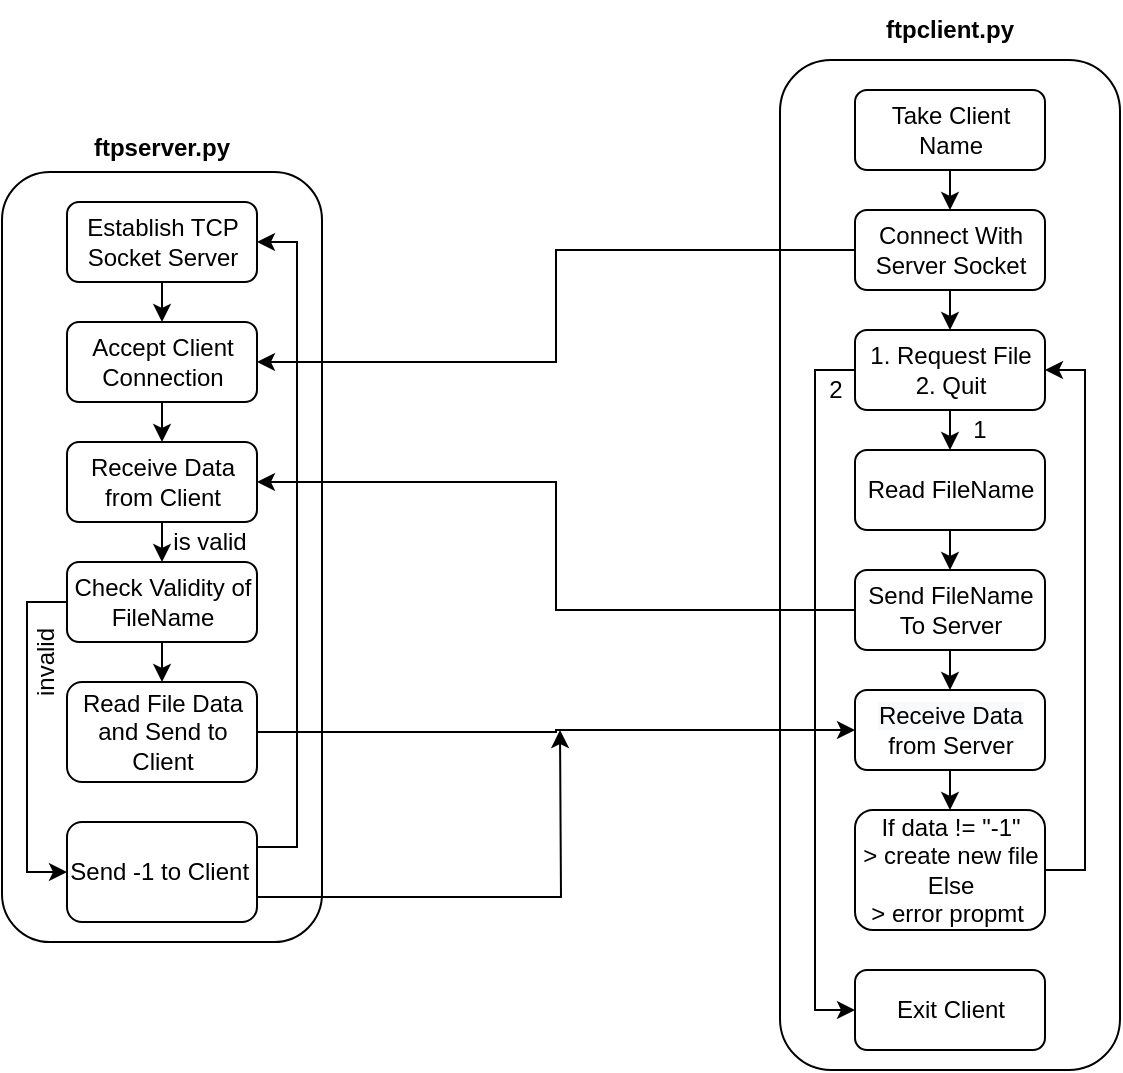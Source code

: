 <mxfile version="15.7.1" type="device"><diagram id="PrsuPxcvQ-HurCO3cFMW" name="Page-1"><mxGraphModel dx="1202" dy="541" grid="1" gridSize="10" guides="1" tooltips="1" connect="1" arrows="1" fold="1" page="1" pageScale="1" pageWidth="827" pageHeight="1169" math="0" shadow="0"><root><mxCell id="0"/><mxCell id="1" parent="0"/><mxCell id="VgCnpuQW1I8cgMGdx_Kc-1" value="" style="rounded=1;whiteSpace=wrap;html=1;" vertex="1" parent="1"><mxGeometry x="121" y="161" width="160" height="385" as="geometry"/></mxCell><mxCell id="VgCnpuQW1I8cgMGdx_Kc-2" value="" style="rounded=1;whiteSpace=wrap;html=1;" vertex="1" parent="1"><mxGeometry x="510" y="105" width="170" height="505" as="geometry"/></mxCell><mxCell id="VgCnpuQW1I8cgMGdx_Kc-3" value="ftpserver.py" style="text;html=1;strokeColor=none;fillColor=none;align=center;verticalAlign=middle;whiteSpace=wrap;rounded=0;fontStyle=1" vertex="1" parent="1"><mxGeometry x="171" y="134" width="60" height="30" as="geometry"/></mxCell><mxCell id="VgCnpuQW1I8cgMGdx_Kc-4" value="ftpclient.py" style="text;html=1;strokeColor=none;fillColor=none;align=center;verticalAlign=middle;whiteSpace=wrap;rounded=0;fontStyle=1" vertex="1" parent="1"><mxGeometry x="565" y="75" width="60" height="30" as="geometry"/></mxCell><mxCell id="VgCnpuQW1I8cgMGdx_Kc-17" style="edgeStyle=orthogonalEdgeStyle;rounded=0;orthogonalLoop=1;jettySize=auto;html=1;exitX=0.5;exitY=1;exitDx=0;exitDy=0;entryX=0.5;entryY=0;entryDx=0;entryDy=0;" edge="1" parent="1" source="VgCnpuQW1I8cgMGdx_Kc-6" target="VgCnpuQW1I8cgMGdx_Kc-9"><mxGeometry relative="1" as="geometry"/></mxCell><mxCell id="VgCnpuQW1I8cgMGdx_Kc-6" value="Read FileName" style="rounded=1;whiteSpace=wrap;html=1;" vertex="1" parent="1"><mxGeometry x="547.5" y="300" width="95" height="40" as="geometry"/></mxCell><mxCell id="VgCnpuQW1I8cgMGdx_Kc-15" style="edgeStyle=orthogonalEdgeStyle;rounded=0;orthogonalLoop=1;jettySize=auto;html=1;exitX=0.5;exitY=1;exitDx=0;exitDy=0;entryX=0.5;entryY=0;entryDx=0;entryDy=0;" edge="1" parent="1" source="VgCnpuQW1I8cgMGdx_Kc-7" target="VgCnpuQW1I8cgMGdx_Kc-13"><mxGeometry relative="1" as="geometry"/></mxCell><mxCell id="VgCnpuQW1I8cgMGdx_Kc-37" style="edgeStyle=orthogonalEdgeStyle;rounded=0;orthogonalLoop=1;jettySize=auto;html=1;exitX=0;exitY=0.5;exitDx=0;exitDy=0;entryX=1;entryY=0.5;entryDx=0;entryDy=0;" edge="1" parent="1" source="VgCnpuQW1I8cgMGdx_Kc-7" target="VgCnpuQW1I8cgMGdx_Kc-31"><mxGeometry relative="1" as="geometry"/></mxCell><mxCell id="VgCnpuQW1I8cgMGdx_Kc-7" value="Connect With Server Socket" style="rounded=1;whiteSpace=wrap;html=1;" vertex="1" parent="1"><mxGeometry x="547.5" y="180" width="95" height="40" as="geometry"/></mxCell><mxCell id="VgCnpuQW1I8cgMGdx_Kc-14" style="edgeStyle=orthogonalEdgeStyle;rounded=0;orthogonalLoop=1;jettySize=auto;html=1;exitX=0.5;exitY=1;exitDx=0;exitDy=0;entryX=0.5;entryY=0;entryDx=0;entryDy=0;" edge="1" parent="1" source="VgCnpuQW1I8cgMGdx_Kc-8" target="VgCnpuQW1I8cgMGdx_Kc-7"><mxGeometry relative="1" as="geometry"/></mxCell><mxCell id="VgCnpuQW1I8cgMGdx_Kc-8" value="Take Client Name" style="rounded=1;whiteSpace=wrap;html=1;" vertex="1" parent="1"><mxGeometry x="547.5" y="120" width="95" height="40" as="geometry"/></mxCell><mxCell id="VgCnpuQW1I8cgMGdx_Kc-18" style="edgeStyle=orthogonalEdgeStyle;rounded=0;orthogonalLoop=1;jettySize=auto;html=1;exitX=0.5;exitY=1;exitDx=0;exitDy=0;entryX=0.5;entryY=0;entryDx=0;entryDy=0;" edge="1" parent="1" source="VgCnpuQW1I8cgMGdx_Kc-9" target="VgCnpuQW1I8cgMGdx_Kc-10"><mxGeometry relative="1" as="geometry"/></mxCell><mxCell id="VgCnpuQW1I8cgMGdx_Kc-38" style="edgeStyle=orthogonalEdgeStyle;rounded=0;orthogonalLoop=1;jettySize=auto;html=1;exitX=0;exitY=0.5;exitDx=0;exitDy=0;entryX=1;entryY=0.5;entryDx=0;entryDy=0;" edge="1" parent="1" source="VgCnpuQW1I8cgMGdx_Kc-9" target="VgCnpuQW1I8cgMGdx_Kc-32"><mxGeometry relative="1" as="geometry"/></mxCell><mxCell id="VgCnpuQW1I8cgMGdx_Kc-9" value="Send FileName To Server" style="rounded=1;whiteSpace=wrap;html=1;" vertex="1" parent="1"><mxGeometry x="547.5" y="360" width="95" height="40" as="geometry"/></mxCell><mxCell id="VgCnpuQW1I8cgMGdx_Kc-19" style="edgeStyle=orthogonalEdgeStyle;rounded=0;orthogonalLoop=1;jettySize=auto;html=1;exitX=0.5;exitY=1;exitDx=0;exitDy=0;entryX=0.5;entryY=0;entryDx=0;entryDy=0;" edge="1" parent="1" source="VgCnpuQW1I8cgMGdx_Kc-10" target="VgCnpuQW1I8cgMGdx_Kc-11"><mxGeometry relative="1" as="geometry"/></mxCell><mxCell id="VgCnpuQW1I8cgMGdx_Kc-10" value="&lt;span style=&quot;color: rgb(0 , 0 , 0) ; font-family: &amp;#34;helvetica&amp;#34; ; font-size: 12px ; font-style: normal ; font-weight: 400 ; letter-spacing: normal ; text-align: center ; text-indent: 0px ; text-transform: none ; word-spacing: 0px ; background-color: rgb(248 , 249 , 250) ; display: inline ; float: none&quot;&gt;Receive Data&lt;/span&gt;&lt;br&gt;from Server" style="rounded=1;whiteSpace=wrap;html=1;" vertex="1" parent="1"><mxGeometry x="547.5" y="420" width="95" height="40" as="geometry"/></mxCell><mxCell id="VgCnpuQW1I8cgMGdx_Kc-24" style="edgeStyle=orthogonalEdgeStyle;rounded=0;orthogonalLoop=1;jettySize=auto;html=1;exitX=1;exitY=0.5;exitDx=0;exitDy=0;entryX=1;entryY=0.5;entryDx=0;entryDy=0;" edge="1" parent="1" source="VgCnpuQW1I8cgMGdx_Kc-11" target="VgCnpuQW1I8cgMGdx_Kc-13"><mxGeometry relative="1" as="geometry"/></mxCell><mxCell id="VgCnpuQW1I8cgMGdx_Kc-11" value="If data != &quot;-1&quot;&lt;br&gt;&amp;gt; create new file&lt;br&gt;Else&lt;br&gt;&amp;gt; error propmt&amp;nbsp;" style="rounded=1;whiteSpace=wrap;html=1;" vertex="1" parent="1"><mxGeometry x="547.5" y="480" width="95" height="60" as="geometry"/></mxCell><mxCell id="VgCnpuQW1I8cgMGdx_Kc-16" style="edgeStyle=orthogonalEdgeStyle;rounded=0;orthogonalLoop=1;jettySize=auto;html=1;exitX=0.5;exitY=1;exitDx=0;exitDy=0;entryX=0.5;entryY=0;entryDx=0;entryDy=0;" edge="1" parent="1" source="VgCnpuQW1I8cgMGdx_Kc-13" target="VgCnpuQW1I8cgMGdx_Kc-6"><mxGeometry relative="1" as="geometry"/></mxCell><mxCell id="VgCnpuQW1I8cgMGdx_Kc-25" style="edgeStyle=orthogonalEdgeStyle;rounded=0;orthogonalLoop=1;jettySize=auto;html=1;exitX=0;exitY=0.5;exitDx=0;exitDy=0;entryX=0;entryY=0.5;entryDx=0;entryDy=0;" edge="1" parent="1" source="VgCnpuQW1I8cgMGdx_Kc-13" target="VgCnpuQW1I8cgMGdx_Kc-21"><mxGeometry relative="1" as="geometry"/></mxCell><mxCell id="VgCnpuQW1I8cgMGdx_Kc-13" value="1. Request File&lt;br&gt;2. Quit" style="rounded=1;whiteSpace=wrap;html=1;" vertex="1" parent="1"><mxGeometry x="547.5" y="240" width="95" height="40" as="geometry"/></mxCell><mxCell id="VgCnpuQW1I8cgMGdx_Kc-21" value="Exit Client" style="rounded=1;whiteSpace=wrap;html=1;" vertex="1" parent="1"><mxGeometry x="547.5" y="560" width="95" height="40" as="geometry"/></mxCell><mxCell id="VgCnpuQW1I8cgMGdx_Kc-26" value="1" style="text;html=1;strokeColor=none;fillColor=none;align=center;verticalAlign=middle;whiteSpace=wrap;rounded=0;" vertex="1" parent="1"><mxGeometry x="600" y="280" width="20" height="20" as="geometry"/></mxCell><mxCell id="VgCnpuQW1I8cgMGdx_Kc-27" value="2" style="text;html=1;strokeColor=none;fillColor=none;align=center;verticalAlign=middle;whiteSpace=wrap;rounded=0;" vertex="1" parent="1"><mxGeometry x="527.5" y="260" width="20" height="20" as="geometry"/></mxCell><mxCell id="VgCnpuQW1I8cgMGdx_Kc-44" style="edgeStyle=orthogonalEdgeStyle;rounded=0;orthogonalLoop=1;jettySize=auto;html=1;exitX=0.5;exitY=1;exitDx=0;exitDy=0;entryX=0.5;entryY=0;entryDx=0;entryDy=0;" edge="1" parent="1" source="VgCnpuQW1I8cgMGdx_Kc-30" target="VgCnpuQW1I8cgMGdx_Kc-31"><mxGeometry relative="1" as="geometry"/></mxCell><mxCell id="VgCnpuQW1I8cgMGdx_Kc-30" value="Establish TCP Socket Server" style="rounded=1;whiteSpace=wrap;html=1;" vertex="1" parent="1"><mxGeometry x="153.5" y="176" width="95" height="40" as="geometry"/></mxCell><mxCell id="VgCnpuQW1I8cgMGdx_Kc-45" style="edgeStyle=orthogonalEdgeStyle;rounded=0;orthogonalLoop=1;jettySize=auto;html=1;exitX=0.5;exitY=1;exitDx=0;exitDy=0;entryX=0.5;entryY=0;entryDx=0;entryDy=0;" edge="1" parent="1" source="VgCnpuQW1I8cgMGdx_Kc-31" target="VgCnpuQW1I8cgMGdx_Kc-32"><mxGeometry relative="1" as="geometry"/></mxCell><mxCell id="VgCnpuQW1I8cgMGdx_Kc-31" value="Accept Client&lt;span style=&quot;color: rgba(0 , 0 , 0 , 0) ; font-family: monospace ; font-size: 0px&quot;&gt;%3CmxGraphModel%3E%3Croot%3E%3CmxCell%20id%3D%220%22%2F%3E%3CmxCell%20id%3D%221%22%20parent%3D%220%22%2F%3E%3CmxCell%20id%3D%222%22%20value%3D%22Establish%20TCP%20Socket%20Server%22%20style%3D%22rounded%3D1%3BwhiteSpace%3Dwrap%3Bhtml%3D1%3B%22%20vertex%3D%221%22%20parent%3D%221%22%3E%3CmxGeometry%20x%3D%22152.5%22%20y%3D%22120%22%20width%3D%2295%22%20height%3D%2240%22%20as%3D%22geometry%22%2F%3E%3C%2FmxCell%3E%3C%2Froot%3E%3C%2FmxGraphModel%3E&lt;/span&gt;&lt;br&gt;Connection" style="rounded=1;whiteSpace=wrap;html=1;" vertex="1" parent="1"><mxGeometry x="153.5" y="236" width="95" height="40" as="geometry"/></mxCell><mxCell id="VgCnpuQW1I8cgMGdx_Kc-46" style="edgeStyle=orthogonalEdgeStyle;rounded=0;orthogonalLoop=1;jettySize=auto;html=1;exitX=0.5;exitY=1;exitDx=0;exitDy=0;entryX=0.5;entryY=0;entryDx=0;entryDy=0;" edge="1" parent="1" source="VgCnpuQW1I8cgMGdx_Kc-32" target="VgCnpuQW1I8cgMGdx_Kc-34"><mxGeometry relative="1" as="geometry"/></mxCell><mxCell id="VgCnpuQW1I8cgMGdx_Kc-32" value="Receive Data from Client" style="rounded=1;whiteSpace=wrap;html=1;" vertex="1" parent="1"><mxGeometry x="153.5" y="296" width="95" height="40" as="geometry"/></mxCell><mxCell id="VgCnpuQW1I8cgMGdx_Kc-43" style="edgeStyle=orthogonalEdgeStyle;rounded=0;orthogonalLoop=1;jettySize=auto;html=1;exitX=0.5;exitY=1;exitDx=0;exitDy=0;entryX=0.5;entryY=0;entryDx=0;entryDy=0;" edge="1" parent="1" source="VgCnpuQW1I8cgMGdx_Kc-34" target="VgCnpuQW1I8cgMGdx_Kc-35"><mxGeometry relative="1" as="geometry"/></mxCell><mxCell id="VgCnpuQW1I8cgMGdx_Kc-47" style="edgeStyle=orthogonalEdgeStyle;rounded=0;orthogonalLoop=1;jettySize=auto;html=1;exitX=0;exitY=0.5;exitDx=0;exitDy=0;entryX=0;entryY=0.5;entryDx=0;entryDy=0;" edge="1" parent="1" source="VgCnpuQW1I8cgMGdx_Kc-34" target="VgCnpuQW1I8cgMGdx_Kc-36"><mxGeometry relative="1" as="geometry"/></mxCell><mxCell id="VgCnpuQW1I8cgMGdx_Kc-34" value="Check Validity of FileName" style="rounded=1;whiteSpace=wrap;html=1;" vertex="1" parent="1"><mxGeometry x="153.5" y="356" width="95" height="40" as="geometry"/></mxCell><mxCell id="VgCnpuQW1I8cgMGdx_Kc-39" style="edgeStyle=orthogonalEdgeStyle;rounded=0;orthogonalLoop=1;jettySize=auto;html=1;exitX=1;exitY=0.5;exitDx=0;exitDy=0;entryX=0;entryY=0.5;entryDx=0;entryDy=0;" edge="1" parent="1" source="VgCnpuQW1I8cgMGdx_Kc-35" target="VgCnpuQW1I8cgMGdx_Kc-10"><mxGeometry relative="1" as="geometry"/></mxCell><mxCell id="VgCnpuQW1I8cgMGdx_Kc-35" value="Read File Data and Send to Client" style="rounded=1;whiteSpace=wrap;html=1;" vertex="1" parent="1"><mxGeometry x="153.5" y="416" width="95" height="50" as="geometry"/></mxCell><mxCell id="VgCnpuQW1I8cgMGdx_Kc-48" style="edgeStyle=orthogonalEdgeStyle;rounded=0;orthogonalLoop=1;jettySize=auto;html=1;exitX=1;exitY=0.25;exitDx=0;exitDy=0;entryX=1;entryY=0.5;entryDx=0;entryDy=0;" edge="1" parent="1" source="VgCnpuQW1I8cgMGdx_Kc-36" target="VgCnpuQW1I8cgMGdx_Kc-30"><mxGeometry relative="1" as="geometry"/></mxCell><mxCell id="VgCnpuQW1I8cgMGdx_Kc-50" style="edgeStyle=orthogonalEdgeStyle;rounded=0;orthogonalLoop=1;jettySize=auto;html=1;exitX=1;exitY=0.75;exitDx=0;exitDy=0;" edge="1" parent="1" source="VgCnpuQW1I8cgMGdx_Kc-36"><mxGeometry relative="1" as="geometry"><mxPoint x="400" y="440" as="targetPoint"/></mxGeometry></mxCell><mxCell id="VgCnpuQW1I8cgMGdx_Kc-36" value="Send -1 to Client&amp;nbsp;" style="rounded=1;whiteSpace=wrap;html=1;" vertex="1" parent="1"><mxGeometry x="153.5" y="486" width="95" height="50" as="geometry"/></mxCell><mxCell id="VgCnpuQW1I8cgMGdx_Kc-51" value="is valid" style="text;html=1;strokeColor=none;fillColor=none;align=center;verticalAlign=middle;whiteSpace=wrap;rounded=0;" vertex="1" parent="1"><mxGeometry x="200" y="336" width="50" height="20" as="geometry"/></mxCell><mxCell id="VgCnpuQW1I8cgMGdx_Kc-53" value="invalid" style="text;html=1;strokeColor=none;fillColor=none;align=center;verticalAlign=middle;whiteSpace=wrap;rounded=0;rotation=-90;" vertex="1" parent="1"><mxGeometry x="118" y="399" width="50" height="14" as="geometry"/></mxCell></root></mxGraphModel></diagram></mxfile>